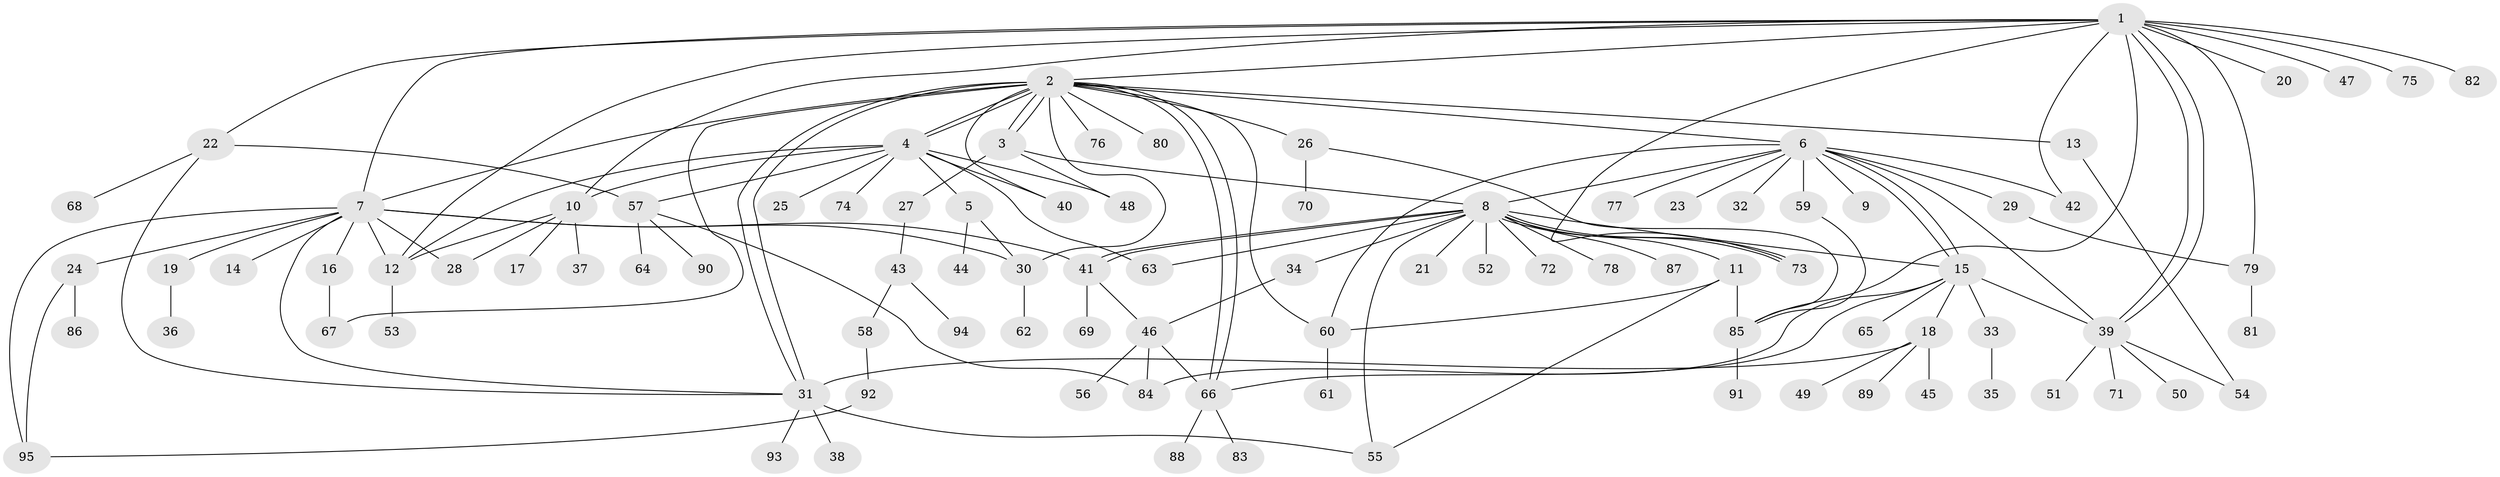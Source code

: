 // Generated by graph-tools (version 1.1) at 2025/35/03/09/25 02:35:40]
// undirected, 95 vertices, 141 edges
graph export_dot {
graph [start="1"]
  node [color=gray90,style=filled];
  1;
  2;
  3;
  4;
  5;
  6;
  7;
  8;
  9;
  10;
  11;
  12;
  13;
  14;
  15;
  16;
  17;
  18;
  19;
  20;
  21;
  22;
  23;
  24;
  25;
  26;
  27;
  28;
  29;
  30;
  31;
  32;
  33;
  34;
  35;
  36;
  37;
  38;
  39;
  40;
  41;
  42;
  43;
  44;
  45;
  46;
  47;
  48;
  49;
  50;
  51;
  52;
  53;
  54;
  55;
  56;
  57;
  58;
  59;
  60;
  61;
  62;
  63;
  64;
  65;
  66;
  67;
  68;
  69;
  70;
  71;
  72;
  73;
  74;
  75;
  76;
  77;
  78;
  79;
  80;
  81;
  82;
  83;
  84;
  85;
  86;
  87;
  88;
  89;
  90;
  91;
  92;
  93;
  94;
  95;
  1 -- 2;
  1 -- 7;
  1 -- 10;
  1 -- 12;
  1 -- 20;
  1 -- 22;
  1 -- 39;
  1 -- 39;
  1 -- 42;
  1 -- 47;
  1 -- 73;
  1 -- 75;
  1 -- 79;
  1 -- 82;
  1 -- 85;
  2 -- 3;
  2 -- 3;
  2 -- 4;
  2 -- 4;
  2 -- 6;
  2 -- 7;
  2 -- 13;
  2 -- 26;
  2 -- 30;
  2 -- 31;
  2 -- 31;
  2 -- 40;
  2 -- 60;
  2 -- 66;
  2 -- 66;
  2 -- 67;
  2 -- 76;
  2 -- 80;
  3 -- 8;
  3 -- 27;
  3 -- 48;
  4 -- 5;
  4 -- 10;
  4 -- 12;
  4 -- 25;
  4 -- 40;
  4 -- 48;
  4 -- 57;
  4 -- 63;
  4 -- 74;
  5 -- 30;
  5 -- 44;
  6 -- 8;
  6 -- 9;
  6 -- 15;
  6 -- 15;
  6 -- 23;
  6 -- 29;
  6 -- 32;
  6 -- 39;
  6 -- 42;
  6 -- 59;
  6 -- 60;
  6 -- 77;
  7 -- 12;
  7 -- 14;
  7 -- 16;
  7 -- 19;
  7 -- 24;
  7 -- 28;
  7 -- 30;
  7 -- 31;
  7 -- 41;
  7 -- 95;
  8 -- 11;
  8 -- 15;
  8 -- 21;
  8 -- 34;
  8 -- 41;
  8 -- 41;
  8 -- 52;
  8 -- 55;
  8 -- 63;
  8 -- 72;
  8 -- 73;
  8 -- 73;
  8 -- 78;
  8 -- 87;
  10 -- 12;
  10 -- 17;
  10 -- 28;
  10 -- 37;
  11 -- 55;
  11 -- 60;
  11 -- 85;
  12 -- 53;
  13 -- 54;
  15 -- 18;
  15 -- 33;
  15 -- 39;
  15 -- 65;
  15 -- 66;
  15 -- 84;
  16 -- 67;
  18 -- 31;
  18 -- 45;
  18 -- 49;
  18 -- 89;
  19 -- 36;
  22 -- 31;
  22 -- 57;
  22 -- 68;
  24 -- 86;
  24 -- 95;
  26 -- 70;
  26 -- 85;
  27 -- 43;
  29 -- 79;
  30 -- 62;
  31 -- 38;
  31 -- 55;
  31 -- 93;
  33 -- 35;
  34 -- 46;
  39 -- 50;
  39 -- 51;
  39 -- 54;
  39 -- 71;
  41 -- 46;
  41 -- 69;
  43 -- 58;
  43 -- 94;
  46 -- 56;
  46 -- 66;
  46 -- 84;
  57 -- 64;
  57 -- 84;
  57 -- 90;
  58 -- 92;
  59 -- 85;
  60 -- 61;
  66 -- 83;
  66 -- 88;
  79 -- 81;
  85 -- 91;
  92 -- 95;
}
